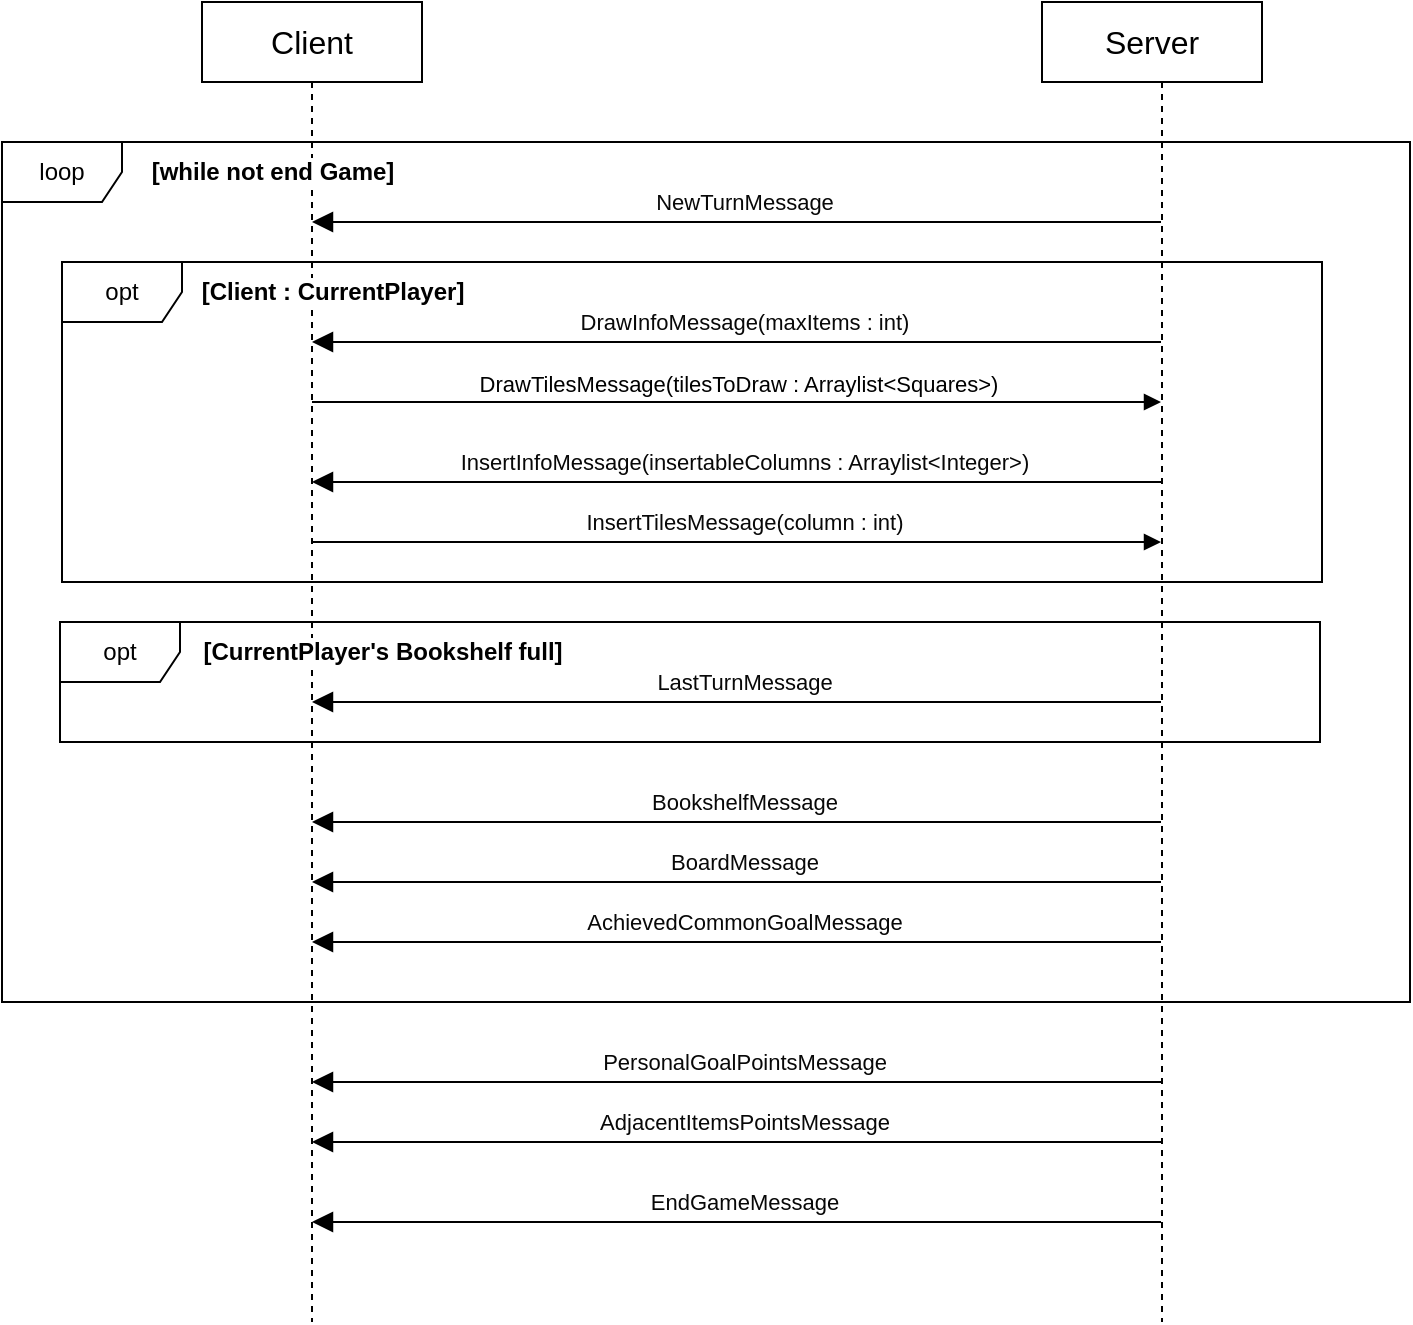 <mxfile version="21.2.8" type="device">
  <diagram name="Pagina-1" id="6Mq_mjlfumfUOl1YjtqR">
    <mxGraphModel dx="715" dy="768" grid="1" gridSize="10" guides="1" tooltips="1" connect="1" arrows="1" fold="1" page="1" pageScale="1" pageWidth="827" pageHeight="1169" math="0" shadow="0">
      <root>
        <mxCell id="0" />
        <mxCell id="1" parent="0" />
        <mxCell id="l8pV8k5_uUXK4S9wxUd8-1" value="loop" style="shape=umlFrame;whiteSpace=wrap;html=1;pointerEvents=0;" parent="1" vertex="1">
          <mxGeometry x="70" y="100" width="704" height="430" as="geometry" />
        </mxCell>
        <mxCell id="l8pV8k5_uUXK4S9wxUd8-2" value="Client" style="html=1;whiteSpace=wrap;fontSize=16;" parent="1" vertex="1">
          <mxGeometry x="170" y="30" width="110" height="40" as="geometry" />
        </mxCell>
        <mxCell id="l8pV8k5_uUXK4S9wxUd8-3" value="Server" style="html=1;whiteSpace=wrap;fontSize=16;" parent="1" vertex="1">
          <mxGeometry x="590" y="30" width="110" height="40" as="geometry" />
        </mxCell>
        <mxCell id="l8pV8k5_uUXK4S9wxUd8-4" value="" style="shape=umlLifeline;perimeter=lifelinePerimeter;whiteSpace=wrap;html=1;container=1;dropTarget=0;collapsible=0;recursiveResize=0;outlineConnect=0;portConstraint=eastwest;newEdgeStyle={&quot;edgeStyle&quot;:&quot;elbowEdgeStyle&quot;,&quot;elbow&quot;:&quot;vertical&quot;,&quot;curved&quot;:0,&quot;rounded&quot;:0};participant=umlActor;size=0;" parent="1" vertex="1">
          <mxGeometry x="215" y="70" width="20" height="620" as="geometry" />
        </mxCell>
        <mxCell id="l8pV8k5_uUXK4S9wxUd8-5" value="" style="shape=umlLifeline;perimeter=lifelinePerimeter;whiteSpace=wrap;html=1;container=1;dropTarget=0;collapsible=0;recursiveResize=0;outlineConnect=0;portConstraint=eastwest;newEdgeStyle={&quot;edgeStyle&quot;:&quot;elbowEdgeStyle&quot;,&quot;elbow&quot;:&quot;vertical&quot;,&quot;curved&quot;:0,&quot;rounded&quot;:0};participant=umlActor;size=0;" parent="1" vertex="1">
          <mxGeometry x="640" y="70" width="20" height="620" as="geometry" />
        </mxCell>
        <mxCell id="b7o00LJWasRuA-wiBPHc-1" value="[while not end Game]" style="text;html=1;align=center;verticalAlign=middle;resizable=0;points=[];autosize=1;strokeColor=none;fillColor=none;fontStyle=1;labelBackgroundColor=default;" vertex="1" parent="1">
          <mxGeometry x="135" y="100" width="140" height="30" as="geometry" />
        </mxCell>
        <mxCell id="b7o00LJWasRuA-wiBPHc-2" value="&lt;div style=&quot;color: rgb(8, 8, 8);&quot;&gt;&lt;pre style=&quot;&quot;&gt;&lt;font face=&quot;Helvetica&quot;&gt;NewTurnMessage&lt;/font&gt;&lt;/pre&gt;&lt;/div&gt;" style="html=1;verticalAlign=bottom;endArrow=block;endSize=8;edgeStyle=elbowEdgeStyle;elbow=vertical;curved=0;rounded=0;labelBackgroundColor=none;endFill=1;" edge="1" parent="1" source="l8pV8k5_uUXK4S9wxUd8-5" target="l8pV8k5_uUXK4S9wxUd8-4">
          <mxGeometry x="-0.014" y="10" relative="1" as="geometry">
            <mxPoint x="700" y="200" as="sourcePoint" />
            <mxPoint x="275" y="200" as="targetPoint" />
            <Array as="points">
              <mxPoint x="540" y="140" />
              <mxPoint x="390" y="200" />
            </Array>
            <mxPoint x="1" as="offset" />
          </mxGeometry>
        </mxCell>
        <mxCell id="b7o00LJWasRuA-wiBPHc-3" value="&lt;div style=&quot;color: rgb(8, 8, 8);&quot;&gt;&lt;pre style=&quot;&quot;&gt;&lt;font face=&quot;Helvetica&quot;&gt;DrawInfoMessage(maxItems : int)&lt;/font&gt;&lt;/pre&gt;&lt;/div&gt;" style="html=1;verticalAlign=bottom;endArrow=block;endSize=8;edgeStyle=elbowEdgeStyle;elbow=vertical;curved=0;rounded=0;labelBackgroundColor=none;endFill=1;" edge="1" parent="1" source="l8pV8k5_uUXK4S9wxUd8-5" target="l8pV8k5_uUXK4S9wxUd8-4">
          <mxGeometry x="-0.014" y="10" relative="1" as="geometry">
            <mxPoint x="380" y="190" as="sourcePoint" />
            <mxPoint x="-45" y="190" as="targetPoint" />
            <Array as="points">
              <mxPoint x="590" y="200" />
              <mxPoint x="350" y="180" />
              <mxPoint x="510" y="170" />
              <mxPoint x="270" y="190" />
              <mxPoint x="120" y="250" />
            </Array>
            <mxPoint x="1" as="offset" />
          </mxGeometry>
        </mxCell>
        <mxCell id="b7o00LJWasRuA-wiBPHc-4" value="DrawTilesMessage(tilesToDraw : Arraylist&amp;lt;Squares&amp;gt;)" style="html=1;verticalAlign=bottom;endArrow=block;edgeStyle=elbowEdgeStyle;elbow=vertical;curved=0;rounded=0;" edge="1" parent="1" source="l8pV8k5_uUXK4S9wxUd8-4" target="l8pV8k5_uUXK4S9wxUd8-5">
          <mxGeometry x="0.002" width="80" relative="1" as="geometry">
            <mxPoint x="230" y="200" as="sourcePoint" />
            <mxPoint x="655" y="200" as="targetPoint" />
            <Array as="points">
              <mxPoint x="590" y="230" />
              <mxPoint x="390" y="250" />
              <mxPoint x="310" y="210" />
              <mxPoint x="520" y="200" />
              <mxPoint x="330" y="250" />
              <mxPoint x="405" y="200" />
            </Array>
            <mxPoint as="offset" />
          </mxGeometry>
        </mxCell>
        <mxCell id="b7o00LJWasRuA-wiBPHc-5" value="&lt;div style=&quot;color: rgb(8, 8, 8);&quot;&gt;&lt;pre style=&quot;&quot;&gt;&lt;font face=&quot;Helvetica&quot;&gt;InsertInfoMessage(insertableColumns : Arraylist&amp;lt;Integer&amp;gt;)&lt;/font&gt;&lt;/pre&gt;&lt;/div&gt;" style="html=1;verticalAlign=bottom;endArrow=block;endSize=8;edgeStyle=elbowEdgeStyle;elbow=vertical;curved=0;rounded=0;labelBackgroundColor=none;endFill=1;" edge="1" parent="1" source="l8pV8k5_uUXK4S9wxUd8-5" target="l8pV8k5_uUXK4S9wxUd8-4">
          <mxGeometry x="-0.017" y="10" relative="1" as="geometry">
            <mxPoint x="655" y="270" as="sourcePoint" />
            <mxPoint x="230" y="270" as="targetPoint" />
            <Array as="points">
              <mxPoint x="560" y="270" />
              <mxPoint x="390" y="290" />
              <mxPoint x="600" y="250" />
              <mxPoint x="545" y="270" />
              <mxPoint x="395" y="330" />
            </Array>
            <mxPoint as="offset" />
          </mxGeometry>
        </mxCell>
        <mxCell id="b7o00LJWasRuA-wiBPHc-6" value="opt" style="shape=umlFrame;whiteSpace=wrap;html=1;pointerEvents=0;" vertex="1" parent="1">
          <mxGeometry x="100" y="160" width="630" height="160" as="geometry" />
        </mxCell>
        <mxCell id="b7o00LJWasRuA-wiBPHc-7" value="[Client : CurrentPlayer]" style="text;html=1;align=center;verticalAlign=middle;resizable=0;points=[];autosize=1;strokeColor=none;fillColor=none;fontStyle=1;labelBackgroundColor=default;" vertex="1" parent="1">
          <mxGeometry x="160" y="160" width="150" height="30" as="geometry" />
        </mxCell>
        <mxCell id="b7o00LJWasRuA-wiBPHc-8" value="&lt;div style=&quot;color: rgb(8, 8, 8);&quot;&gt;&lt;pre style=&quot;&quot;&gt;&lt;font face=&quot;Helvetica&quot;&gt;InsertTilesMessage(column : int)&lt;/font&gt;&lt;/pre&gt;&lt;/div&gt;" style="html=1;verticalAlign=bottom;endArrow=none;endSize=8;edgeStyle=elbowEdgeStyle;elbow=vertical;curved=0;rounded=0;labelBackgroundColor=none;endFill=0;startArrow=block;startFill=1;" edge="1" parent="1" source="l8pV8k5_uUXK4S9wxUd8-5" target="l8pV8k5_uUXK4S9wxUd8-4">
          <mxGeometry x="-0.017" y="10" relative="1" as="geometry">
            <mxPoint x="460" y="300" as="sourcePoint" />
            <mxPoint x="35" y="300" as="targetPoint" />
            <Array as="points">
              <mxPoint x="370" y="300" />
              <mxPoint x="200" y="320" />
              <mxPoint x="410" y="280" />
              <mxPoint x="355" y="300" />
              <mxPoint x="205" y="360" />
            </Array>
            <mxPoint as="offset" />
          </mxGeometry>
        </mxCell>
        <mxCell id="b7o00LJWasRuA-wiBPHc-9" value="opt" style="shape=umlFrame;whiteSpace=wrap;html=1;pointerEvents=0;" vertex="1" parent="1">
          <mxGeometry x="99" y="340" width="630" height="60" as="geometry" />
        </mxCell>
        <mxCell id="b7o00LJWasRuA-wiBPHc-10" value="[CurrentPlayer&#39;s Bookshelf full]" style="text;html=1;align=center;verticalAlign=middle;resizable=0;points=[];autosize=1;strokeColor=none;fillColor=none;fontStyle=1;labelBackgroundColor=default;" vertex="1" parent="1">
          <mxGeometry x="160" y="340" width="200" height="30" as="geometry" />
        </mxCell>
        <mxCell id="b7o00LJWasRuA-wiBPHc-11" value="&lt;div style=&quot;color: rgb(8, 8, 8);&quot;&gt;&lt;pre style=&quot;&quot;&gt;&lt;font face=&quot;Helvetica&quot;&gt;LastTurnMessage&lt;/font&gt;&lt;/pre&gt;&lt;/div&gt;" style="html=1;verticalAlign=bottom;endArrow=block;endSize=8;edgeStyle=elbowEdgeStyle;elbow=vertical;curved=0;rounded=0;labelBackgroundColor=none;endFill=1;" edge="1" parent="1" source="l8pV8k5_uUXK4S9wxUd8-5" target="l8pV8k5_uUXK4S9wxUd8-4">
          <mxGeometry x="-0.017" y="10" relative="1" as="geometry">
            <mxPoint x="585" y="410" as="sourcePoint" />
            <mxPoint x="160" y="410" as="targetPoint" />
            <Array as="points">
              <mxPoint x="550" y="380" />
              <mxPoint x="600" y="390" />
              <mxPoint x="610" y="380" />
              <mxPoint x="495" y="410" />
              <mxPoint x="325" y="430" />
              <mxPoint x="535" y="390" />
              <mxPoint x="480" y="410" />
              <mxPoint x="330" y="470" />
            </Array>
            <mxPoint as="offset" />
          </mxGeometry>
        </mxCell>
        <mxCell id="b7o00LJWasRuA-wiBPHc-12" value="&lt;div style=&quot;color: rgb(8, 8, 8);&quot;&gt;&lt;pre style=&quot;&quot;&gt;&lt;font face=&quot;Helvetica&quot;&gt;BookshelfMessage&lt;/font&gt;&lt;/pre&gt;&lt;/div&gt;" style="html=1;verticalAlign=bottom;endArrow=block;endSize=8;edgeStyle=elbowEdgeStyle;elbow=vertical;curved=0;rounded=0;labelBackgroundColor=none;endFill=1;" edge="1" parent="1" source="l8pV8k5_uUXK4S9wxUd8-5" target="l8pV8k5_uUXK4S9wxUd8-4">
          <mxGeometry x="-0.017" y="10" relative="1" as="geometry">
            <mxPoint x="585" y="480" as="sourcePoint" />
            <mxPoint x="160" y="480" as="targetPoint" />
            <Array as="points">
              <mxPoint x="600" y="440" />
              <mxPoint x="520" y="450" />
              <mxPoint x="485" y="480" />
              <mxPoint x="535" y="490" />
              <mxPoint x="545" y="480" />
              <mxPoint x="430" y="510" />
              <mxPoint x="260" y="530" />
              <mxPoint x="470" y="490" />
              <mxPoint x="415" y="510" />
              <mxPoint x="265" y="570" />
            </Array>
            <mxPoint as="offset" />
          </mxGeometry>
        </mxCell>
        <mxCell id="b7o00LJWasRuA-wiBPHc-13" value="&lt;div style=&quot;color: rgb(8, 8, 8);&quot;&gt;&lt;pre style=&quot;&quot;&gt;&lt;font face=&quot;Helvetica&quot;&gt;BoardMessage&lt;/font&gt;&lt;/pre&gt;&lt;/div&gt;" style="html=1;verticalAlign=bottom;endArrow=block;endSize=8;edgeStyle=elbowEdgeStyle;elbow=vertical;curved=0;rounded=0;labelBackgroundColor=none;endFill=1;" edge="1" parent="1" source="l8pV8k5_uUXK4S9wxUd8-5" target="l8pV8k5_uUXK4S9wxUd8-4">
          <mxGeometry x="-0.017" y="10" relative="1" as="geometry">
            <mxPoint x="655" y="480" as="sourcePoint" />
            <mxPoint x="230" y="480" as="targetPoint" />
            <Array as="points">
              <mxPoint x="590" y="470" />
              <mxPoint x="525" y="480" />
              <mxPoint x="490" y="510" />
              <mxPoint x="540" y="520" />
              <mxPoint x="550" y="510" />
              <mxPoint x="435" y="540" />
              <mxPoint x="265" y="560" />
              <mxPoint x="475" y="520" />
              <mxPoint x="420" y="540" />
              <mxPoint x="270" y="600" />
            </Array>
            <mxPoint as="offset" />
          </mxGeometry>
        </mxCell>
        <mxCell id="b7o00LJWasRuA-wiBPHc-14" value="&lt;div style=&quot;color: rgb(8, 8, 8);&quot;&gt;&lt;pre style=&quot;&quot;&gt;&lt;font face=&quot;Helvetica&quot;&gt;AchievedCommonGoalMessage&lt;/font&gt;&lt;/pre&gt;&lt;/div&gt;" style="html=1;verticalAlign=bottom;endArrow=block;endSize=8;edgeStyle=elbowEdgeStyle;elbow=vertical;curved=0;rounded=0;labelBackgroundColor=none;endFill=1;" edge="1" parent="1" source="l8pV8k5_uUXK4S9wxUd8-5" target="l8pV8k5_uUXK4S9wxUd8-4">
          <mxGeometry x="-0.017" y="10" relative="1" as="geometry">
            <mxPoint x="605" y="530" as="sourcePoint" />
            <mxPoint x="180" y="530" as="targetPoint" />
            <Array as="points">
              <mxPoint x="500" y="500" />
              <mxPoint x="545" y="530" />
              <mxPoint x="480" y="540" />
              <mxPoint x="445" y="570" />
              <mxPoint x="495" y="580" />
              <mxPoint x="505" y="570" />
              <mxPoint x="390" y="600" />
              <mxPoint x="220" y="620" />
              <mxPoint x="430" y="580" />
              <mxPoint x="375" y="600" />
              <mxPoint x="225" y="660" />
            </Array>
            <mxPoint as="offset" />
          </mxGeometry>
        </mxCell>
        <mxCell id="b7o00LJWasRuA-wiBPHc-15" value="&lt;div style=&quot;color: rgb(8, 8, 8);&quot;&gt;&lt;pre style=&quot;&quot;&gt;&lt;font face=&quot;Helvetica&quot;&gt;PersonalGoalPointsMessage&lt;/font&gt;&lt;/pre&gt;&lt;/div&gt;" style="html=1;verticalAlign=bottom;endArrow=block;endSize=8;edgeStyle=elbowEdgeStyle;elbow=vertical;curved=0;rounded=0;labelBackgroundColor=none;endFill=1;" edge="1" parent="1" source="l8pV8k5_uUXK4S9wxUd8-5" target="l8pV8k5_uUXK4S9wxUd8-4">
          <mxGeometry x="-0.017" y="10" relative="1" as="geometry">
            <mxPoint x="640" y="610" as="sourcePoint" />
            <mxPoint x="215" y="610" as="targetPoint" />
            <Array as="points">
              <mxPoint x="590" y="570" />
              <mxPoint x="551" y="610" />
              <mxPoint x="381" y="630" />
              <mxPoint x="591" y="590" />
              <mxPoint x="536" y="610" />
              <mxPoint x="386" y="670" />
            </Array>
            <mxPoint as="offset" />
          </mxGeometry>
        </mxCell>
        <mxCell id="b7o00LJWasRuA-wiBPHc-16" value="&lt;div style=&quot;color: rgb(8, 8, 8);&quot;&gt;&lt;pre style=&quot;&quot;&gt;&lt;font face=&quot;Helvetica&quot;&gt;AdjacentItemsPointsMessage&lt;/font&gt;&lt;/pre&gt;&lt;/div&gt;" style="html=1;verticalAlign=bottom;endArrow=block;endSize=8;edgeStyle=elbowEdgeStyle;elbow=vertical;curved=0;rounded=0;labelBackgroundColor=none;endFill=1;" edge="1" parent="1" source="l8pV8k5_uUXK4S9wxUd8-5" target="l8pV8k5_uUXK4S9wxUd8-4">
          <mxGeometry x="-0.017" y="10" relative="1" as="geometry">
            <mxPoint x="585" y="680" as="sourcePoint" />
            <mxPoint x="160" y="680" as="targetPoint" />
            <Array as="points">
              <mxPoint x="320" y="600" />
              <mxPoint x="526" y="680" />
              <mxPoint x="487" y="720" />
              <mxPoint x="317" y="740" />
              <mxPoint x="527" y="700" />
              <mxPoint x="472" y="720" />
              <mxPoint x="322" y="780" />
            </Array>
            <mxPoint as="offset" />
          </mxGeometry>
        </mxCell>
        <mxCell id="b7o00LJWasRuA-wiBPHc-17" value="&lt;div style=&quot;color: rgb(8, 8, 8);&quot;&gt;&lt;pre style=&quot;&quot;&gt;&lt;font face=&quot;Helvetica&quot;&gt;EndGameMessage&lt;/font&gt;&lt;/pre&gt;&lt;/div&gt;" style="html=1;verticalAlign=bottom;endArrow=block;endSize=8;edgeStyle=elbowEdgeStyle;elbow=vertical;curved=0;rounded=0;labelBackgroundColor=none;endFill=1;" edge="1" parent="1" source="l8pV8k5_uUXK4S9wxUd8-5" target="l8pV8k5_uUXK4S9wxUd8-4">
          <mxGeometry x="-0.017" y="10" relative="1" as="geometry">
            <mxPoint x="655" y="650" as="sourcePoint" />
            <mxPoint x="230" y="650" as="targetPoint" />
            <Array as="points">
              <mxPoint x="500" y="640" />
              <mxPoint x="596" y="650" />
              <mxPoint x="557" y="690" />
              <mxPoint x="387" y="710" />
              <mxPoint x="597" y="670" />
              <mxPoint x="542" y="690" />
              <mxPoint x="392" y="750" />
            </Array>
            <mxPoint as="offset" />
          </mxGeometry>
        </mxCell>
      </root>
    </mxGraphModel>
  </diagram>
</mxfile>

